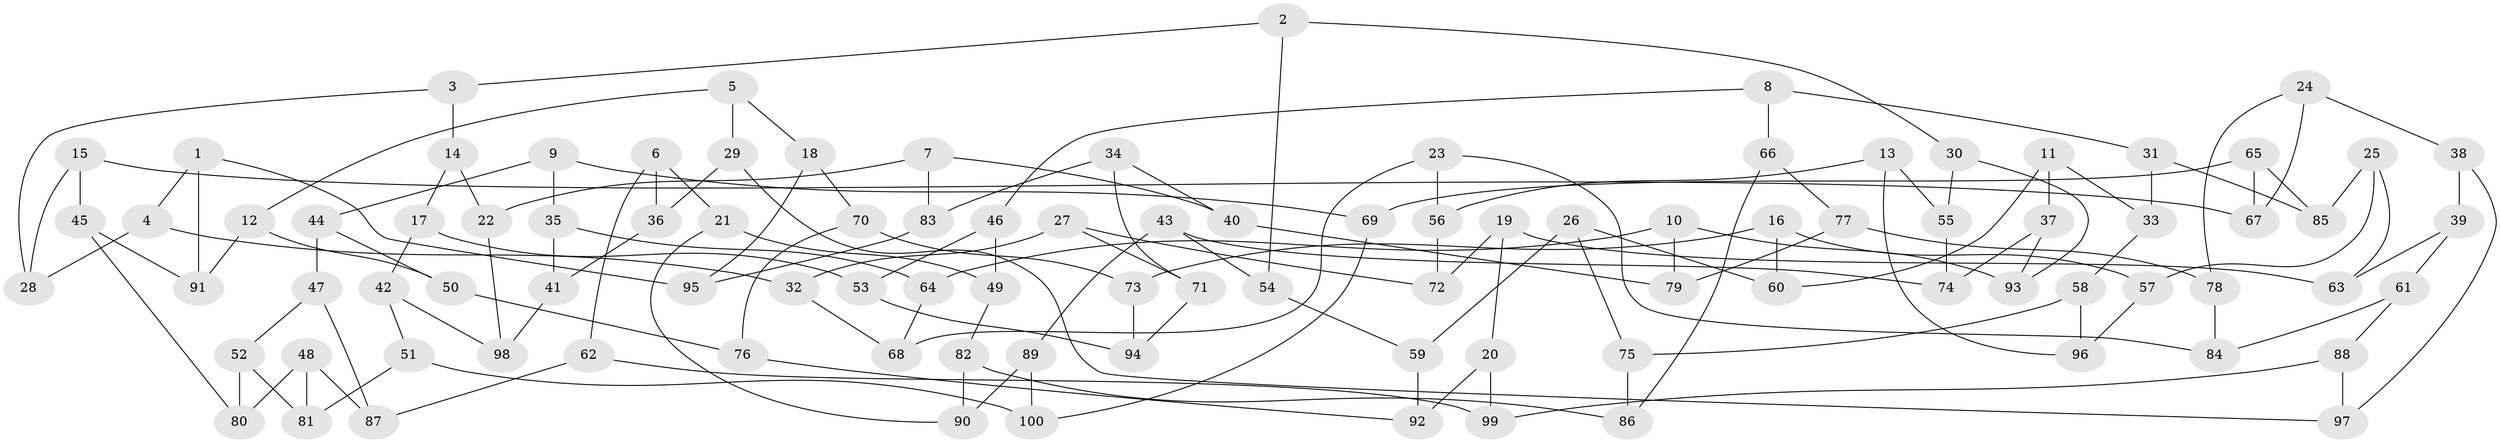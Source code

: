 // Generated by graph-tools (version 1.1) at 2025/39/02/21/25 10:39:00]
// undirected, 100 vertices, 150 edges
graph export_dot {
graph [start="1"]
  node [color=gray90,style=filled];
  1;
  2;
  3;
  4;
  5;
  6;
  7;
  8;
  9;
  10;
  11;
  12;
  13;
  14;
  15;
  16;
  17;
  18;
  19;
  20;
  21;
  22;
  23;
  24;
  25;
  26;
  27;
  28;
  29;
  30;
  31;
  32;
  33;
  34;
  35;
  36;
  37;
  38;
  39;
  40;
  41;
  42;
  43;
  44;
  45;
  46;
  47;
  48;
  49;
  50;
  51;
  52;
  53;
  54;
  55;
  56;
  57;
  58;
  59;
  60;
  61;
  62;
  63;
  64;
  65;
  66;
  67;
  68;
  69;
  70;
  71;
  72;
  73;
  74;
  75;
  76;
  77;
  78;
  79;
  80;
  81;
  82;
  83;
  84;
  85;
  86;
  87;
  88;
  89;
  90;
  91;
  92;
  93;
  94;
  95;
  96;
  97;
  98;
  99;
  100;
  1 -- 4;
  1 -- 91;
  1 -- 95;
  2 -- 3;
  2 -- 30;
  2 -- 54;
  3 -- 14;
  3 -- 28;
  4 -- 32;
  4 -- 28;
  5 -- 18;
  5 -- 12;
  5 -- 29;
  6 -- 36;
  6 -- 21;
  6 -- 62;
  7 -- 22;
  7 -- 83;
  7 -- 40;
  8 -- 46;
  8 -- 31;
  8 -- 66;
  9 -- 69;
  9 -- 44;
  9 -- 35;
  10 -- 93;
  10 -- 79;
  10 -- 64;
  11 -- 37;
  11 -- 33;
  11 -- 60;
  12 -- 91;
  12 -- 50;
  13 -- 96;
  13 -- 55;
  13 -- 56;
  14 -- 17;
  14 -- 22;
  15 -- 28;
  15 -- 67;
  15 -- 45;
  16 -- 57;
  16 -- 73;
  16 -- 60;
  17 -- 42;
  17 -- 53;
  18 -- 95;
  18 -- 70;
  19 -- 63;
  19 -- 20;
  19 -- 72;
  20 -- 99;
  20 -- 92;
  21 -- 49;
  21 -- 90;
  22 -- 98;
  23 -- 68;
  23 -- 84;
  23 -- 56;
  24 -- 67;
  24 -- 38;
  24 -- 78;
  25 -- 85;
  25 -- 57;
  25 -- 63;
  26 -- 75;
  26 -- 59;
  26 -- 60;
  27 -- 71;
  27 -- 32;
  27 -- 72;
  29 -- 36;
  29 -- 97;
  30 -- 93;
  30 -- 55;
  31 -- 33;
  31 -- 85;
  32 -- 68;
  33 -- 58;
  34 -- 40;
  34 -- 83;
  34 -- 71;
  35 -- 41;
  35 -- 64;
  36 -- 41;
  37 -- 93;
  37 -- 74;
  38 -- 39;
  38 -- 97;
  39 -- 61;
  39 -- 63;
  40 -- 79;
  41 -- 98;
  42 -- 51;
  42 -- 98;
  43 -- 54;
  43 -- 74;
  43 -- 89;
  44 -- 50;
  44 -- 47;
  45 -- 91;
  45 -- 80;
  46 -- 53;
  46 -- 49;
  47 -- 52;
  47 -- 87;
  48 -- 80;
  48 -- 87;
  48 -- 81;
  49 -- 82;
  50 -- 76;
  51 -- 100;
  51 -- 81;
  52 -- 80;
  52 -- 81;
  53 -- 94;
  54 -- 59;
  55 -- 74;
  56 -- 72;
  57 -- 96;
  58 -- 96;
  58 -- 75;
  59 -- 92;
  61 -- 84;
  61 -- 88;
  62 -- 99;
  62 -- 87;
  64 -- 68;
  65 -- 69;
  65 -- 85;
  65 -- 67;
  66 -- 86;
  66 -- 77;
  69 -- 100;
  70 -- 76;
  70 -- 73;
  71 -- 94;
  73 -- 94;
  75 -- 86;
  76 -- 92;
  77 -- 78;
  77 -- 79;
  78 -- 84;
  82 -- 90;
  82 -- 86;
  83 -- 95;
  88 -- 99;
  88 -- 97;
  89 -- 90;
  89 -- 100;
}
